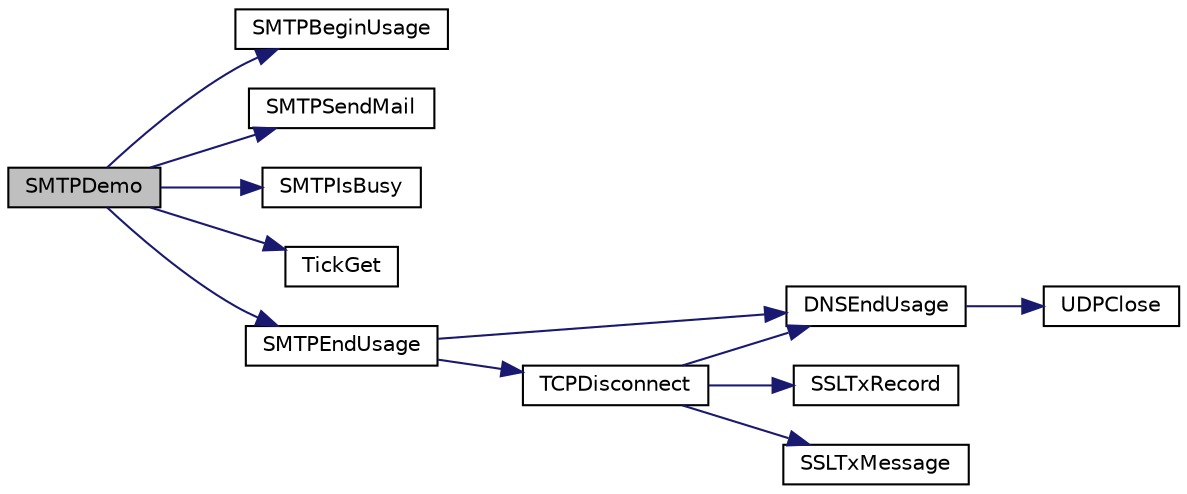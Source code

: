digraph "SMTPDemo"
{
  edge [fontname="Helvetica",fontsize="10",labelfontname="Helvetica",labelfontsize="10"];
  node [fontname="Helvetica",fontsize="10",shape=record];
  rankdir="LR";
  Node1 [label="SMTPDemo",height=0.2,width=0.4,color="black", fillcolor="grey75", style="filled", fontcolor="black"];
  Node1 -> Node2 [color="midnightblue",fontsize="10",style="solid",fontname="Helvetica"];
  Node2 [label="SMTPBeginUsage",height=0.2,width=0.4,color="black", fillcolor="white", style="filled",URL="$_s_m_t_p_8h.html#a68506fe5ac6d4ce61d6b20ef9730ea61"];
  Node1 -> Node3 [color="midnightblue",fontsize="10",style="solid",fontname="Helvetica"];
  Node3 [label="SMTPSendMail",height=0.2,width=0.4,color="black", fillcolor="white", style="filled",URL="$_s_m_t_p_8h.html#a8c6021fd244a4b5f9f199f420a57eefc"];
  Node1 -> Node4 [color="midnightblue",fontsize="10",style="solid",fontname="Helvetica"];
  Node4 [label="SMTPIsBusy",height=0.2,width=0.4,color="black", fillcolor="white", style="filled",URL="$_s_m_t_p_8h.html#ad7ddd7651c577ef1f451227f4f3f69c3"];
  Node1 -> Node5 [color="midnightblue",fontsize="10",style="solid",fontname="Helvetica"];
  Node5 [label="TickGet",height=0.2,width=0.4,color="black", fillcolor="white", style="filled",URL="$_tick_8h.html#a035d1d3f8afdca7abedf588ee1b20af0"];
  Node1 -> Node6 [color="midnightblue",fontsize="10",style="solid",fontname="Helvetica"];
  Node6 [label="SMTPEndUsage",height=0.2,width=0.4,color="black", fillcolor="white", style="filled",URL="$_s_m_t_p_8h.html#acd08142d861e61e7383919ca4d927a62"];
  Node6 -> Node7 [color="midnightblue",fontsize="10",style="solid",fontname="Helvetica"];
  Node7 [label="DNSEndUsage",height=0.2,width=0.4,color="black", fillcolor="white", style="filled",URL="$_d_n_s_8h.html#a27e8ba4b66a0d78061be23911cd3a426"];
  Node7 -> Node8 [color="midnightblue",fontsize="10",style="solid",fontname="Helvetica"];
  Node8 [label="UDPClose",height=0.2,width=0.4,color="black", fillcolor="white", style="filled",URL="$_u_d_p_8h.html#ab324430d82f92d41aec441f45ddf7d0f"];
  Node6 -> Node9 [color="midnightblue",fontsize="10",style="solid",fontname="Helvetica"];
  Node9 [label="TCPDisconnect",height=0.2,width=0.4,color="black", fillcolor="white", style="filled",URL="$_t_c_p_8h.html#aacb150778e6f5cf748b05b0e0568f30e"];
  Node9 -> Node7 [color="midnightblue",fontsize="10",style="solid",fontname="Helvetica"];
  Node9 -> Node10 [color="midnightblue",fontsize="10",style="solid",fontname="Helvetica"];
  Node10 [label="SSLTxRecord",height=0.2,width=0.4,color="black", fillcolor="white", style="filled",URL="$_s_s_l_8h.html#a1cef416e587e77f9aeda9fbe53edf3ed"];
  Node9 -> Node11 [color="midnightblue",fontsize="10",style="solid",fontname="Helvetica"];
  Node11 [label="SSLTxMessage",height=0.2,width=0.4,color="black", fillcolor="white", style="filled",URL="$_s_s_l_8h.html#ae047f0c0ce6b7f6cdc5fe8098bfef8ee"];
}
